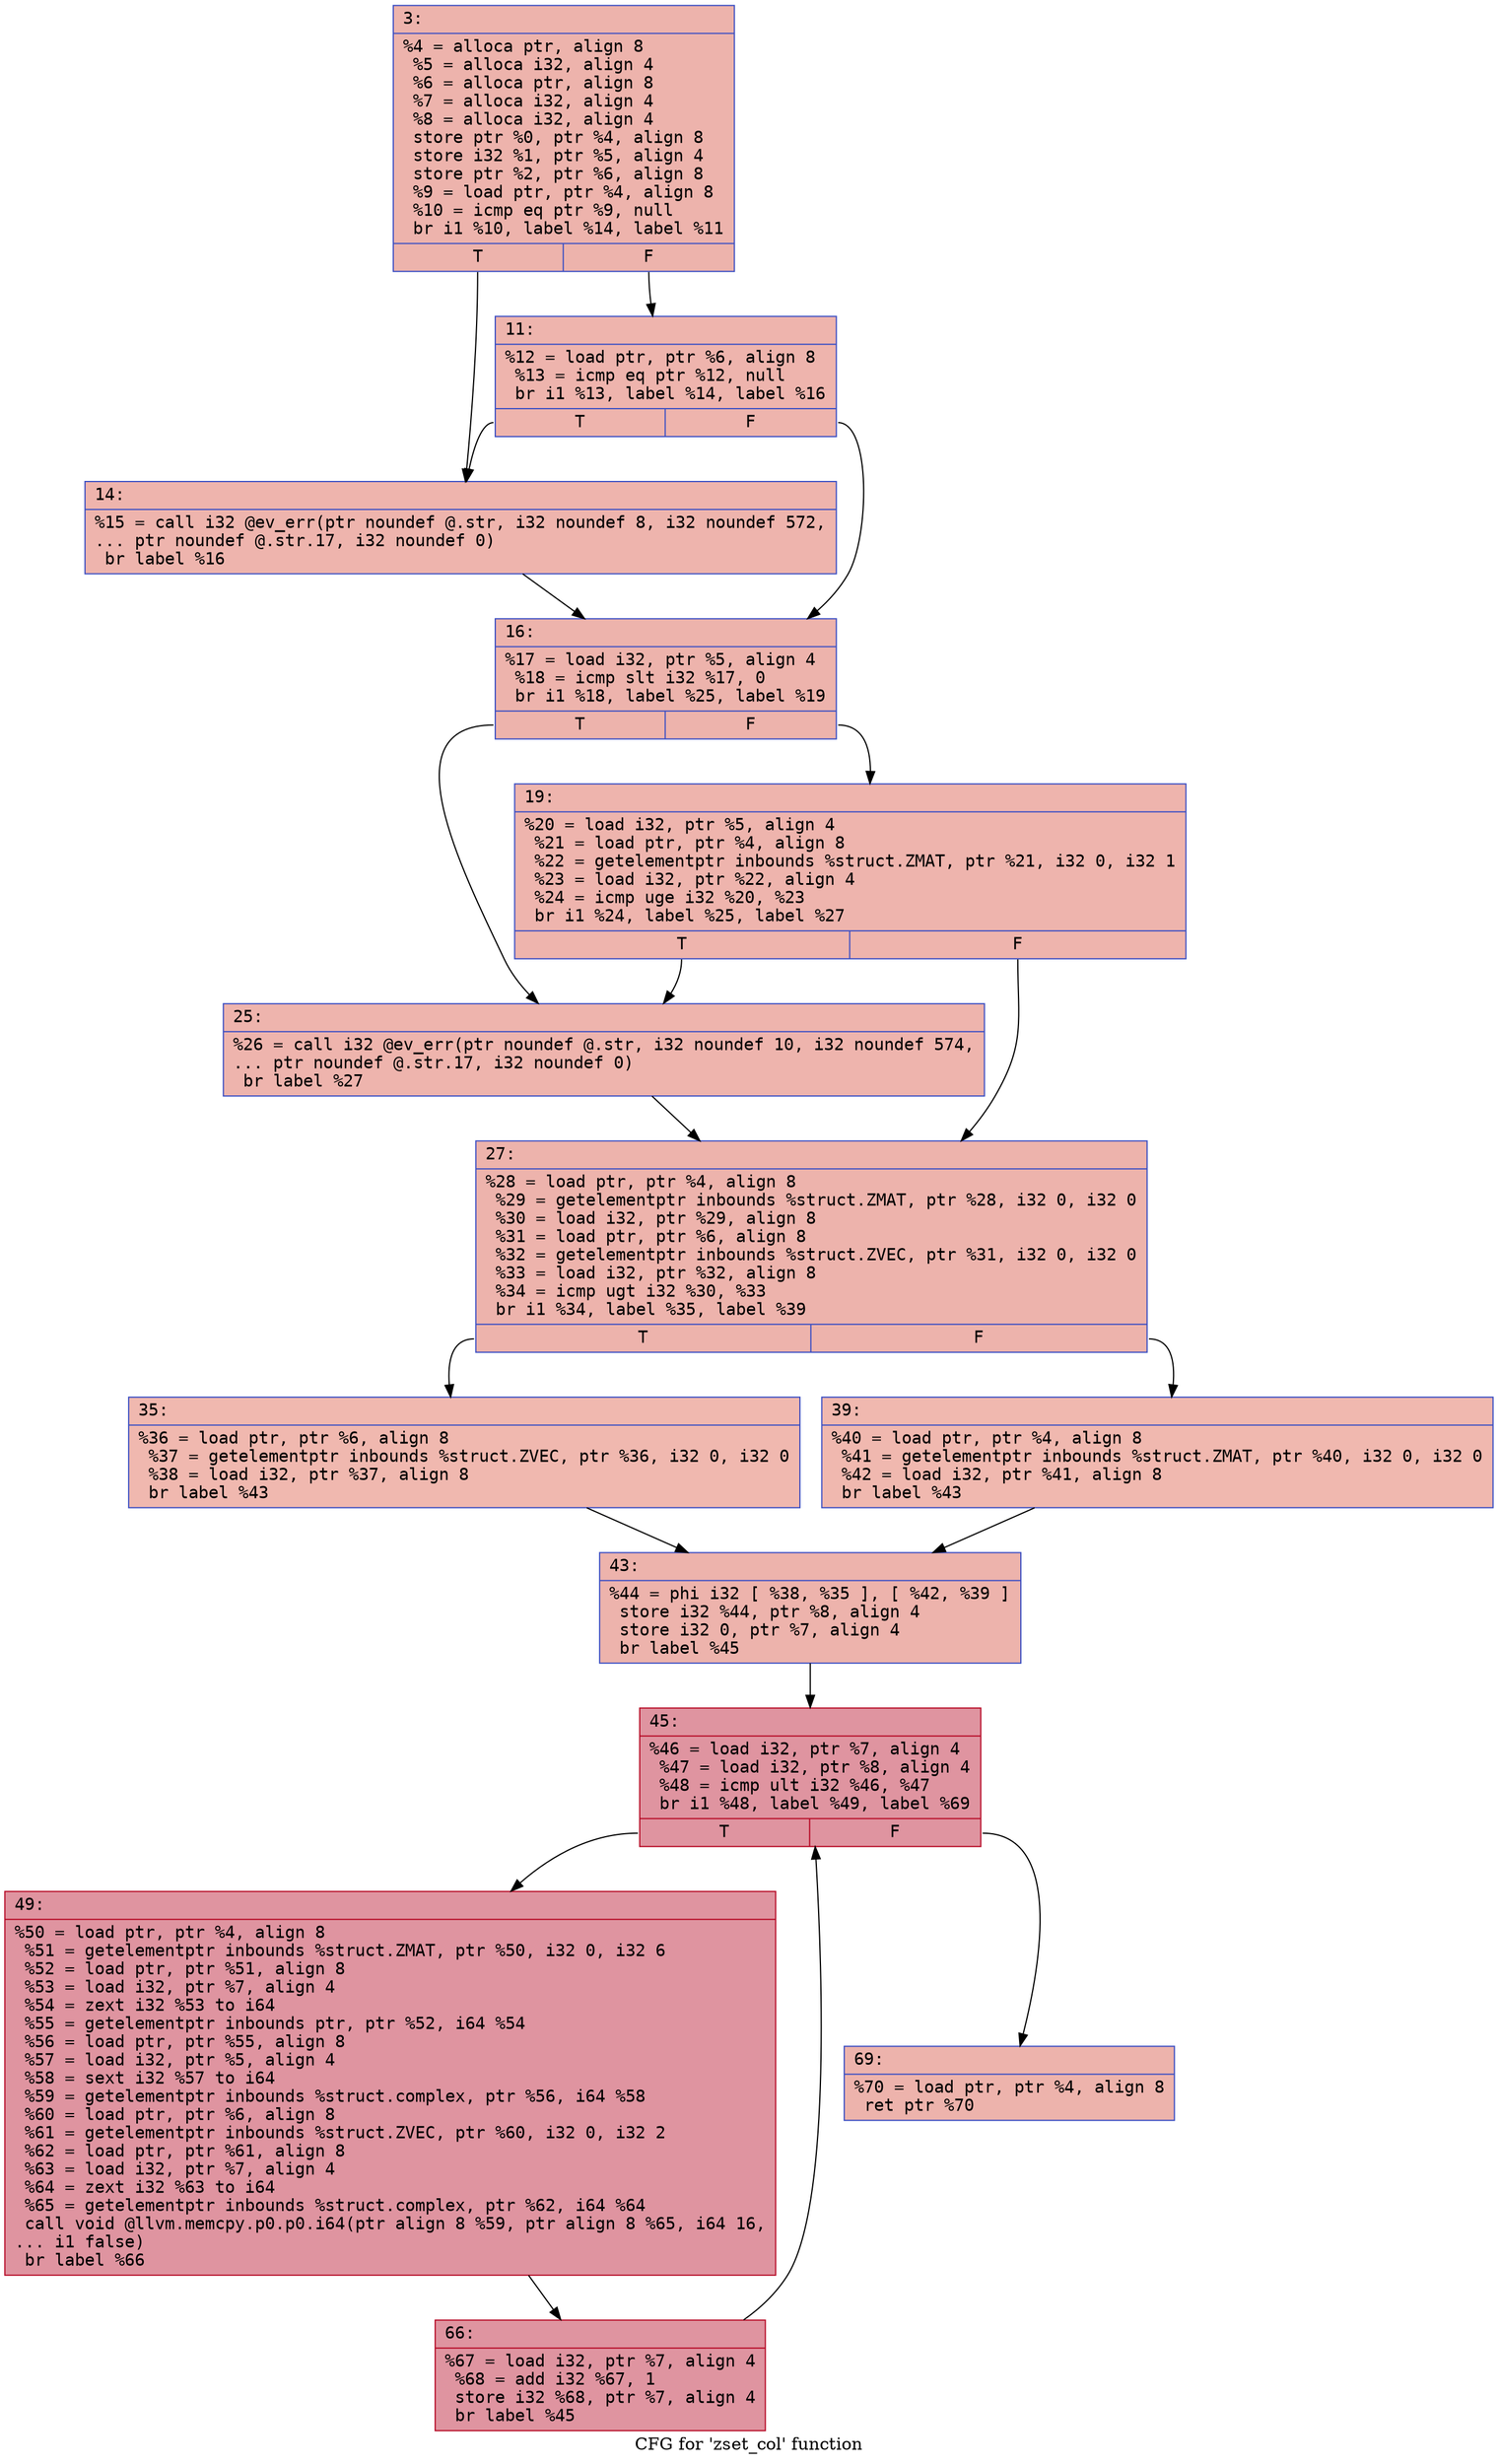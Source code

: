 digraph "CFG for 'zset_col' function" {
	label="CFG for 'zset_col' function";

	Node0x6000006bfe30 [shape=record,color="#3d50c3ff", style=filled, fillcolor="#d6524470" fontname="Courier",label="{3:\l|  %4 = alloca ptr, align 8\l  %5 = alloca i32, align 4\l  %6 = alloca ptr, align 8\l  %7 = alloca i32, align 4\l  %8 = alloca i32, align 4\l  store ptr %0, ptr %4, align 8\l  store i32 %1, ptr %5, align 4\l  store ptr %2, ptr %6, align 8\l  %9 = load ptr, ptr %4, align 8\l  %10 = icmp eq ptr %9, null\l  br i1 %10, label %14, label %11\l|{<s0>T|<s1>F}}"];
	Node0x6000006bfe30:s0 -> Node0x6000006bfed0[tooltip="3 -> 14\nProbability 37.50%" ];
	Node0x6000006bfe30:s1 -> Node0x6000006bfe80[tooltip="3 -> 11\nProbability 62.50%" ];
	Node0x6000006bfe80 [shape=record,color="#3d50c3ff", style=filled, fillcolor="#d8564670" fontname="Courier",label="{11:\l|  %12 = load ptr, ptr %6, align 8\l  %13 = icmp eq ptr %12, null\l  br i1 %13, label %14, label %16\l|{<s0>T|<s1>F}}"];
	Node0x6000006bfe80:s0 -> Node0x6000006bfed0[tooltip="11 -> 14\nProbability 37.50%" ];
	Node0x6000006bfe80:s1 -> Node0x6000006bff20[tooltip="11 -> 16\nProbability 62.50%" ];
	Node0x6000006bfed0 [shape=record,color="#3d50c3ff", style=filled, fillcolor="#d8564670" fontname="Courier",label="{14:\l|  %15 = call i32 @ev_err(ptr noundef @.str, i32 noundef 8, i32 noundef 572,\l... ptr noundef @.str.17, i32 noundef 0)\l  br label %16\l}"];
	Node0x6000006bfed0 -> Node0x6000006bff20[tooltip="14 -> 16\nProbability 100.00%" ];
	Node0x6000006bff20 [shape=record,color="#3d50c3ff", style=filled, fillcolor="#d6524470" fontname="Courier",label="{16:\l|  %17 = load i32, ptr %5, align 4\l  %18 = icmp slt i32 %17, 0\l  br i1 %18, label %25, label %19\l|{<s0>T|<s1>F}}"];
	Node0x6000006bff20:s0 -> Node0x6000006a0000[tooltip="16 -> 25\nProbability 37.50%" ];
	Node0x6000006bff20:s1 -> Node0x6000006bff70[tooltip="16 -> 19\nProbability 62.50%" ];
	Node0x6000006bff70 [shape=record,color="#3d50c3ff", style=filled, fillcolor="#d8564670" fontname="Courier",label="{19:\l|  %20 = load i32, ptr %5, align 4\l  %21 = load ptr, ptr %4, align 8\l  %22 = getelementptr inbounds %struct.ZMAT, ptr %21, i32 0, i32 1\l  %23 = load i32, ptr %22, align 4\l  %24 = icmp uge i32 %20, %23\l  br i1 %24, label %25, label %27\l|{<s0>T|<s1>F}}"];
	Node0x6000006bff70:s0 -> Node0x6000006a0000[tooltip="19 -> 25\nProbability 50.00%" ];
	Node0x6000006bff70:s1 -> Node0x6000006a0050[tooltip="19 -> 27\nProbability 50.00%" ];
	Node0x6000006a0000 [shape=record,color="#3d50c3ff", style=filled, fillcolor="#d8564670" fontname="Courier",label="{25:\l|  %26 = call i32 @ev_err(ptr noundef @.str, i32 noundef 10, i32 noundef 574,\l... ptr noundef @.str.17, i32 noundef 0)\l  br label %27\l}"];
	Node0x6000006a0000 -> Node0x6000006a0050[tooltip="25 -> 27\nProbability 100.00%" ];
	Node0x6000006a0050 [shape=record,color="#3d50c3ff", style=filled, fillcolor="#d6524470" fontname="Courier",label="{27:\l|  %28 = load ptr, ptr %4, align 8\l  %29 = getelementptr inbounds %struct.ZMAT, ptr %28, i32 0, i32 0\l  %30 = load i32, ptr %29, align 8\l  %31 = load ptr, ptr %6, align 8\l  %32 = getelementptr inbounds %struct.ZVEC, ptr %31, i32 0, i32 0\l  %33 = load i32, ptr %32, align 8\l  %34 = icmp ugt i32 %30, %33\l  br i1 %34, label %35, label %39\l|{<s0>T|<s1>F}}"];
	Node0x6000006a0050:s0 -> Node0x6000006a00a0[tooltip="27 -> 35\nProbability 50.00%" ];
	Node0x6000006a0050:s1 -> Node0x6000006a00f0[tooltip="27 -> 39\nProbability 50.00%" ];
	Node0x6000006a00a0 [shape=record,color="#3d50c3ff", style=filled, fillcolor="#dc5d4a70" fontname="Courier",label="{35:\l|  %36 = load ptr, ptr %6, align 8\l  %37 = getelementptr inbounds %struct.ZVEC, ptr %36, i32 0, i32 0\l  %38 = load i32, ptr %37, align 8\l  br label %43\l}"];
	Node0x6000006a00a0 -> Node0x6000006a0140[tooltip="35 -> 43\nProbability 100.00%" ];
	Node0x6000006a00f0 [shape=record,color="#3d50c3ff", style=filled, fillcolor="#dc5d4a70" fontname="Courier",label="{39:\l|  %40 = load ptr, ptr %4, align 8\l  %41 = getelementptr inbounds %struct.ZMAT, ptr %40, i32 0, i32 0\l  %42 = load i32, ptr %41, align 8\l  br label %43\l}"];
	Node0x6000006a00f0 -> Node0x6000006a0140[tooltip="39 -> 43\nProbability 100.00%" ];
	Node0x6000006a0140 [shape=record,color="#3d50c3ff", style=filled, fillcolor="#d6524470" fontname="Courier",label="{43:\l|  %44 = phi i32 [ %38, %35 ], [ %42, %39 ]\l  store i32 %44, ptr %8, align 4\l  store i32 0, ptr %7, align 4\l  br label %45\l}"];
	Node0x6000006a0140 -> Node0x6000006a0190[tooltip="43 -> 45\nProbability 100.00%" ];
	Node0x6000006a0190 [shape=record,color="#b70d28ff", style=filled, fillcolor="#b70d2870" fontname="Courier",label="{45:\l|  %46 = load i32, ptr %7, align 4\l  %47 = load i32, ptr %8, align 4\l  %48 = icmp ult i32 %46, %47\l  br i1 %48, label %49, label %69\l|{<s0>T|<s1>F}}"];
	Node0x6000006a0190:s0 -> Node0x6000006a01e0[tooltip="45 -> 49\nProbability 96.88%" ];
	Node0x6000006a0190:s1 -> Node0x6000006a0280[tooltip="45 -> 69\nProbability 3.12%" ];
	Node0x6000006a01e0 [shape=record,color="#b70d28ff", style=filled, fillcolor="#b70d2870" fontname="Courier",label="{49:\l|  %50 = load ptr, ptr %4, align 8\l  %51 = getelementptr inbounds %struct.ZMAT, ptr %50, i32 0, i32 6\l  %52 = load ptr, ptr %51, align 8\l  %53 = load i32, ptr %7, align 4\l  %54 = zext i32 %53 to i64\l  %55 = getelementptr inbounds ptr, ptr %52, i64 %54\l  %56 = load ptr, ptr %55, align 8\l  %57 = load i32, ptr %5, align 4\l  %58 = sext i32 %57 to i64\l  %59 = getelementptr inbounds %struct.complex, ptr %56, i64 %58\l  %60 = load ptr, ptr %6, align 8\l  %61 = getelementptr inbounds %struct.ZVEC, ptr %60, i32 0, i32 2\l  %62 = load ptr, ptr %61, align 8\l  %63 = load i32, ptr %7, align 4\l  %64 = zext i32 %63 to i64\l  %65 = getelementptr inbounds %struct.complex, ptr %62, i64 %64\l  call void @llvm.memcpy.p0.p0.i64(ptr align 8 %59, ptr align 8 %65, i64 16,\l... i1 false)\l  br label %66\l}"];
	Node0x6000006a01e0 -> Node0x6000006a0230[tooltip="49 -> 66\nProbability 100.00%" ];
	Node0x6000006a0230 [shape=record,color="#b70d28ff", style=filled, fillcolor="#b70d2870" fontname="Courier",label="{66:\l|  %67 = load i32, ptr %7, align 4\l  %68 = add i32 %67, 1\l  store i32 %68, ptr %7, align 4\l  br label %45\l}"];
	Node0x6000006a0230 -> Node0x6000006a0190[tooltip="66 -> 45\nProbability 100.00%" ];
	Node0x6000006a0280 [shape=record,color="#3d50c3ff", style=filled, fillcolor="#d6524470" fontname="Courier",label="{69:\l|  %70 = load ptr, ptr %4, align 8\l  ret ptr %70\l}"];
}
